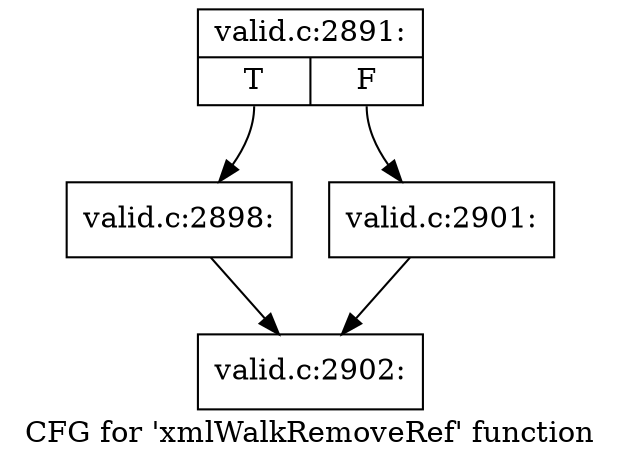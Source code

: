 digraph "CFG for 'xmlWalkRemoveRef' function" {
	label="CFG for 'xmlWalkRemoveRef' function";

	Node0x55fa50e27700 [shape=record,label="{valid.c:2891:|{<s0>T|<s1>F}}"];
	Node0x55fa50e27700:s0 -> Node0x55fa50e2bed0;
	Node0x55fa50e27700:s1 -> Node0x55fa50e2bf20;
	Node0x55fa50e2bed0 [shape=record,label="{valid.c:2898:}"];
	Node0x55fa50e2bed0 -> Node0x55fa50e27750;
	Node0x55fa50e2bf20 [shape=record,label="{valid.c:2901:}"];
	Node0x55fa50e2bf20 -> Node0x55fa50e27750;
	Node0x55fa50e27750 [shape=record,label="{valid.c:2902:}"];
}
